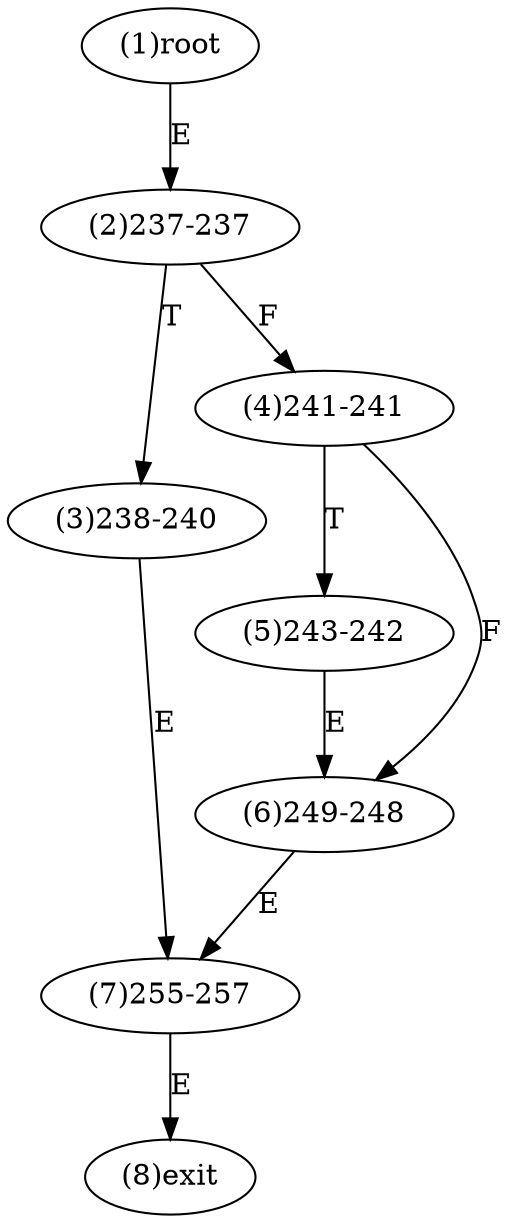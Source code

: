 digraph "" { 
1[ label="(1)root"];
2[ label="(2)237-237"];
3[ label="(3)238-240"];
4[ label="(4)241-241"];
5[ label="(5)243-242"];
6[ label="(6)249-248"];
7[ label="(7)255-257"];
8[ label="(8)exit"];
1->2[ label="E"];
2->4[ label="F"];
2->3[ label="T"];
3->7[ label="E"];
4->6[ label="F"];
4->5[ label="T"];
5->6[ label="E"];
6->7[ label="E"];
7->8[ label="E"];
}